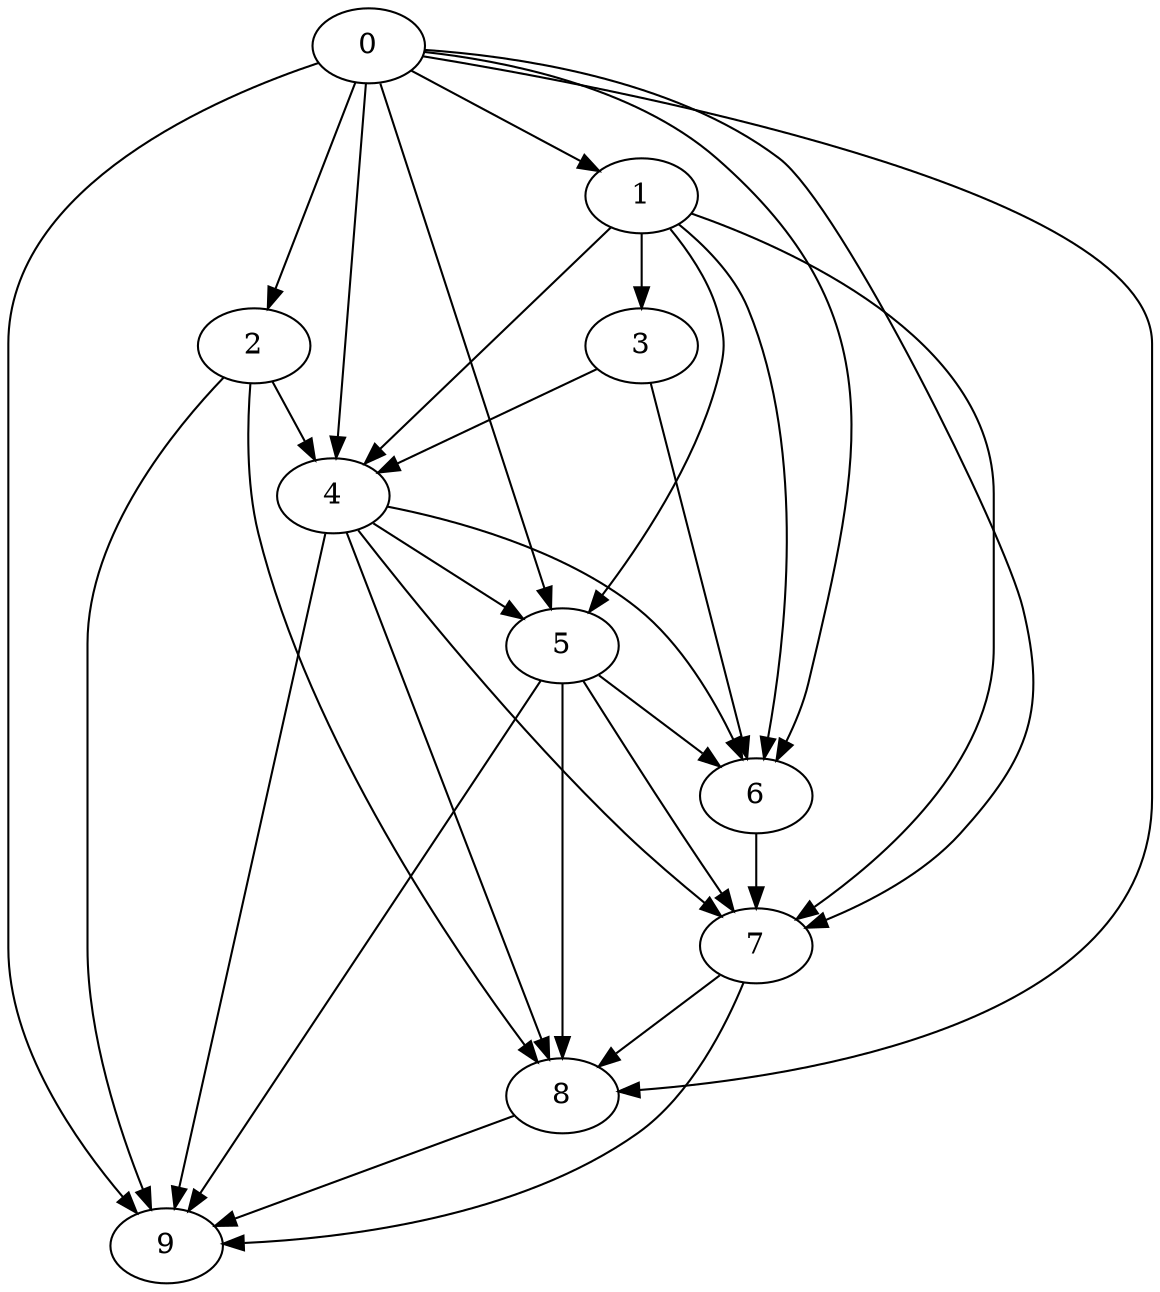 digraph Geografico_nodes_10_distanciaMax_6 {
"0";
"1";
"2";
"3";
"4";
"5";
"6";
"7";
"8";
"9";
"0" -> "1" [weight=29];
"0" -> "2" [weight=29];
"0" -> "4" [weight=25];
"0" -> "5" [weight=13];
"0" -> "6" [weight=6];
"0" -> "7" [weight=5];
"0" -> "8" [weight=29];
"0" -> "9" [weight=29];
"1" -> "3" [weight=29];
"1" -> "4" [weight=1];
"1" -> "5" [weight=12];
"1" -> "6" [weight=25];
"1" -> "7" [weight=8];
"2" -> "4" [weight=29];
"2" -> "8" [weight=30];
"2" -> "9" [weight=24];
"3" -> "4" [weight=16];
"3" -> "6" [weight=24];
"4" -> "5" [weight=7];
"4" -> "6" [weight=28];
"4" -> "7" [weight=12];
"4" -> "8" [weight=4];
"4" -> "9" [weight=29];
"5" -> "6" [weight=29];
"5" -> "7" [weight=4];
"5" -> "8" [weight=23];
"5" -> "9" [weight=22];
"6" -> "7" [weight=26];
"7" -> "8" [weight=14];
"7" -> "9" [weight=2];
"8" -> "9" [weight=18];
}